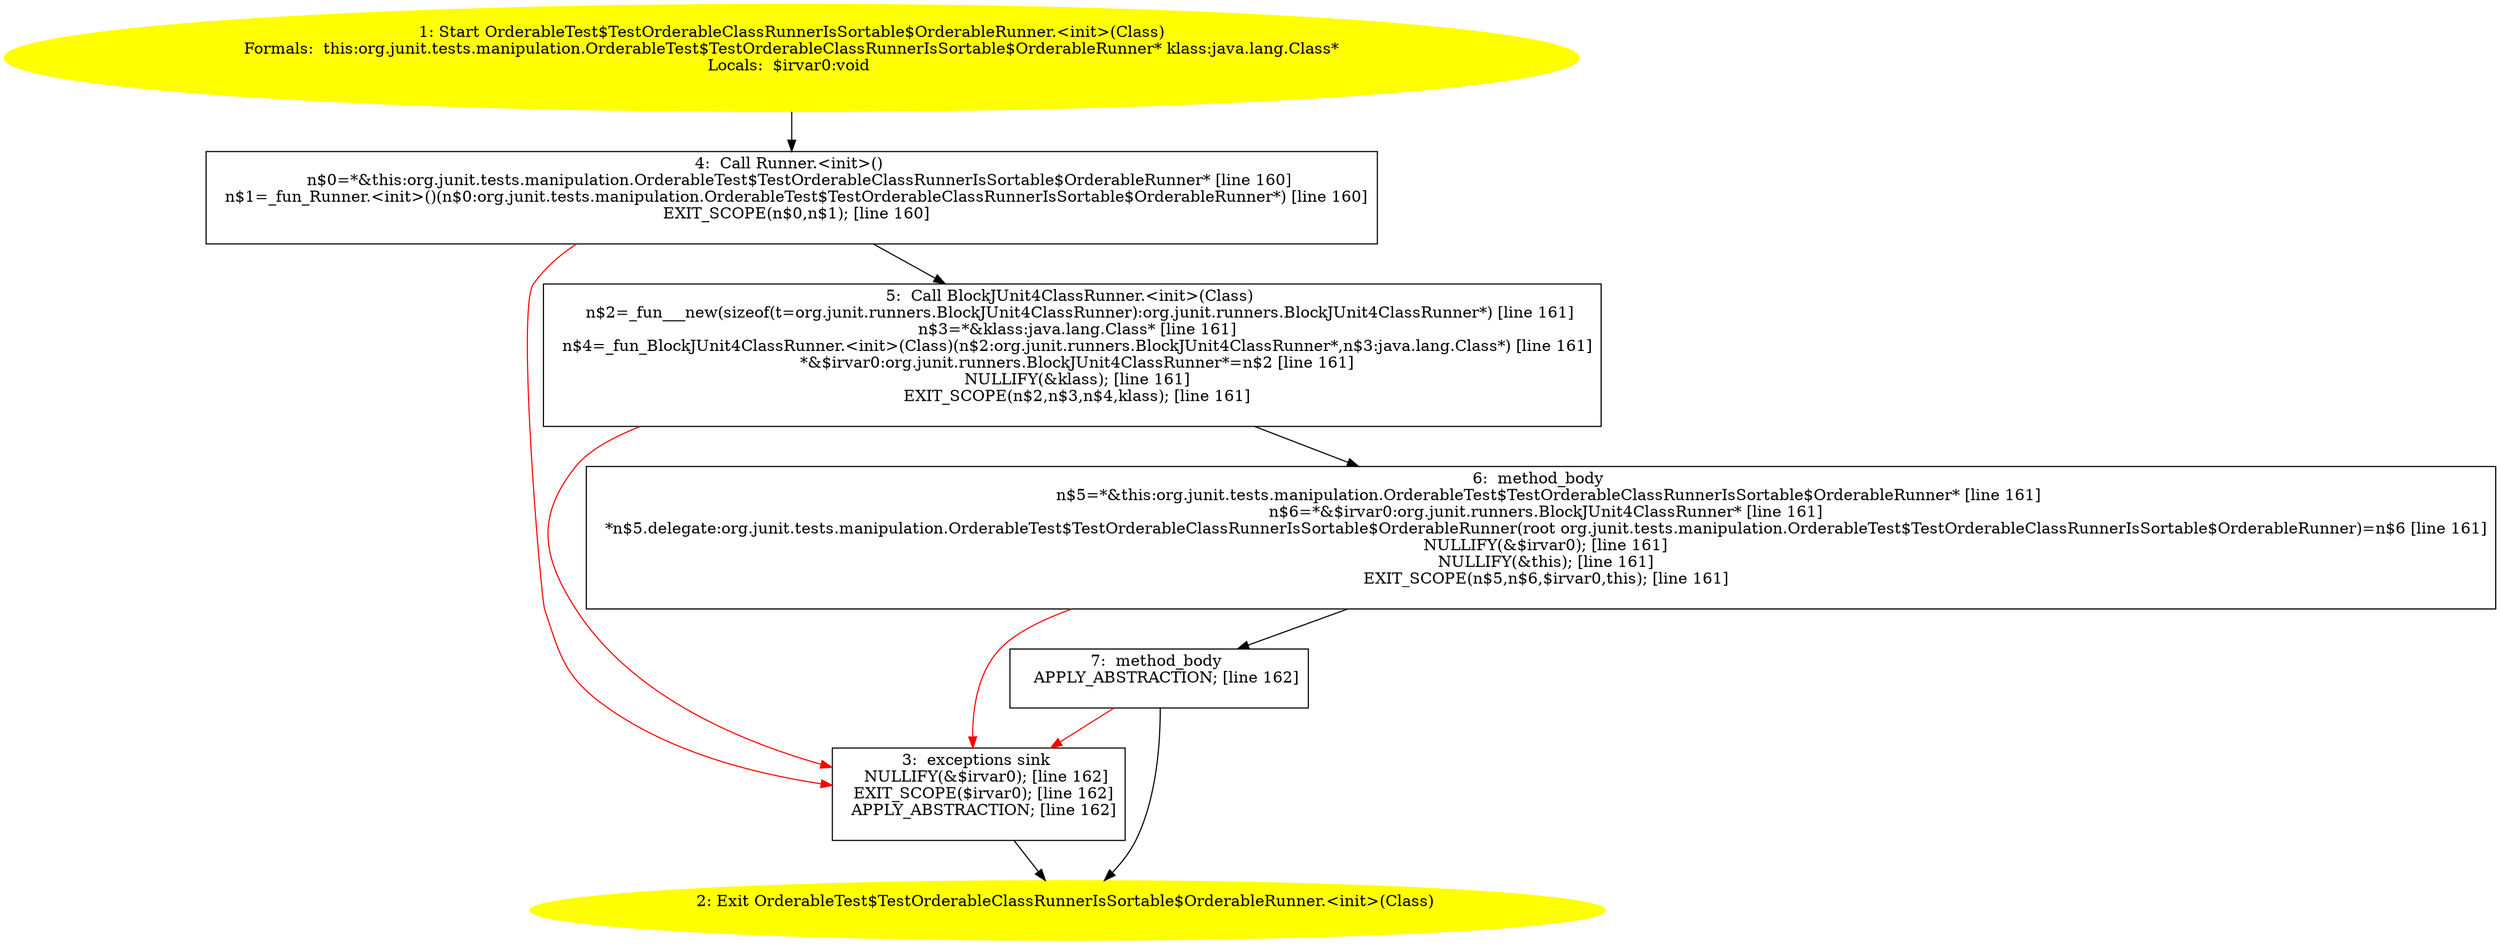/* @generated */
digraph cfg {
"org.junit.tests.manipulation.OrderableTest$TestOrderableClassRunnerIsSortable$OrderableRunner.<init>.4d56127a07f96c205d8ebc70545f6517_1" [label="1: Start OrderableTest$TestOrderableClassRunnerIsSortable$OrderableRunner.<init>(Class)\nFormals:  this:org.junit.tests.manipulation.OrderableTest$TestOrderableClassRunnerIsSortable$OrderableRunner* klass:java.lang.Class*\nLocals:  $irvar0:void \n  " color=yellow style=filled]
	

	 "org.junit.tests.manipulation.OrderableTest$TestOrderableClassRunnerIsSortable$OrderableRunner.<init>.4d56127a07f96c205d8ebc70545f6517_1" -> "org.junit.tests.manipulation.OrderableTest$TestOrderableClassRunnerIsSortable$OrderableRunner.<init>.4d56127a07f96c205d8ebc70545f6517_4" ;
"org.junit.tests.manipulation.OrderableTest$TestOrderableClassRunnerIsSortable$OrderableRunner.<init>.4d56127a07f96c205d8ebc70545f6517_2" [label="2: Exit OrderableTest$TestOrderableClassRunnerIsSortable$OrderableRunner.<init>(Class) \n  " color=yellow style=filled]
	

"org.junit.tests.manipulation.OrderableTest$TestOrderableClassRunnerIsSortable$OrderableRunner.<init>.4d56127a07f96c205d8ebc70545f6517_3" [label="3:  exceptions sink \n   NULLIFY(&$irvar0); [line 162]\n  EXIT_SCOPE($irvar0); [line 162]\n  APPLY_ABSTRACTION; [line 162]\n " shape="box"]
	

	 "org.junit.tests.manipulation.OrderableTest$TestOrderableClassRunnerIsSortable$OrderableRunner.<init>.4d56127a07f96c205d8ebc70545f6517_3" -> "org.junit.tests.manipulation.OrderableTest$TestOrderableClassRunnerIsSortable$OrderableRunner.<init>.4d56127a07f96c205d8ebc70545f6517_2" ;
"org.junit.tests.manipulation.OrderableTest$TestOrderableClassRunnerIsSortable$OrderableRunner.<init>.4d56127a07f96c205d8ebc70545f6517_4" [label="4:  Call Runner.<init>() \n   n$0=*&this:org.junit.tests.manipulation.OrderableTest$TestOrderableClassRunnerIsSortable$OrderableRunner* [line 160]\n  n$1=_fun_Runner.<init>()(n$0:org.junit.tests.manipulation.OrderableTest$TestOrderableClassRunnerIsSortable$OrderableRunner*) [line 160]\n  EXIT_SCOPE(n$0,n$1); [line 160]\n " shape="box"]
	

	 "org.junit.tests.manipulation.OrderableTest$TestOrderableClassRunnerIsSortable$OrderableRunner.<init>.4d56127a07f96c205d8ebc70545f6517_4" -> "org.junit.tests.manipulation.OrderableTest$TestOrderableClassRunnerIsSortable$OrderableRunner.<init>.4d56127a07f96c205d8ebc70545f6517_5" ;
	 "org.junit.tests.manipulation.OrderableTest$TestOrderableClassRunnerIsSortable$OrderableRunner.<init>.4d56127a07f96c205d8ebc70545f6517_4" -> "org.junit.tests.manipulation.OrderableTest$TestOrderableClassRunnerIsSortable$OrderableRunner.<init>.4d56127a07f96c205d8ebc70545f6517_3" [color="red" ];
"org.junit.tests.manipulation.OrderableTest$TestOrderableClassRunnerIsSortable$OrderableRunner.<init>.4d56127a07f96c205d8ebc70545f6517_5" [label="5:  Call BlockJUnit4ClassRunner.<init>(Class) \n   n$2=_fun___new(sizeof(t=org.junit.runners.BlockJUnit4ClassRunner):org.junit.runners.BlockJUnit4ClassRunner*) [line 161]\n  n$3=*&klass:java.lang.Class* [line 161]\n  n$4=_fun_BlockJUnit4ClassRunner.<init>(Class)(n$2:org.junit.runners.BlockJUnit4ClassRunner*,n$3:java.lang.Class*) [line 161]\n  *&$irvar0:org.junit.runners.BlockJUnit4ClassRunner*=n$2 [line 161]\n  NULLIFY(&klass); [line 161]\n  EXIT_SCOPE(n$2,n$3,n$4,klass); [line 161]\n " shape="box"]
	

	 "org.junit.tests.manipulation.OrderableTest$TestOrderableClassRunnerIsSortable$OrderableRunner.<init>.4d56127a07f96c205d8ebc70545f6517_5" -> "org.junit.tests.manipulation.OrderableTest$TestOrderableClassRunnerIsSortable$OrderableRunner.<init>.4d56127a07f96c205d8ebc70545f6517_6" ;
	 "org.junit.tests.manipulation.OrderableTest$TestOrderableClassRunnerIsSortable$OrderableRunner.<init>.4d56127a07f96c205d8ebc70545f6517_5" -> "org.junit.tests.manipulation.OrderableTest$TestOrderableClassRunnerIsSortable$OrderableRunner.<init>.4d56127a07f96c205d8ebc70545f6517_3" [color="red" ];
"org.junit.tests.manipulation.OrderableTest$TestOrderableClassRunnerIsSortable$OrderableRunner.<init>.4d56127a07f96c205d8ebc70545f6517_6" [label="6:  method_body \n   n$5=*&this:org.junit.tests.manipulation.OrderableTest$TestOrderableClassRunnerIsSortable$OrderableRunner* [line 161]\n  n$6=*&$irvar0:org.junit.runners.BlockJUnit4ClassRunner* [line 161]\n  *n$5.delegate:org.junit.tests.manipulation.OrderableTest$TestOrderableClassRunnerIsSortable$OrderableRunner(root org.junit.tests.manipulation.OrderableTest$TestOrderableClassRunnerIsSortable$OrderableRunner)=n$6 [line 161]\n  NULLIFY(&$irvar0); [line 161]\n  NULLIFY(&this); [line 161]\n  EXIT_SCOPE(n$5,n$6,$irvar0,this); [line 161]\n " shape="box"]
	

	 "org.junit.tests.manipulation.OrderableTest$TestOrderableClassRunnerIsSortable$OrderableRunner.<init>.4d56127a07f96c205d8ebc70545f6517_6" -> "org.junit.tests.manipulation.OrderableTest$TestOrderableClassRunnerIsSortable$OrderableRunner.<init>.4d56127a07f96c205d8ebc70545f6517_7" ;
	 "org.junit.tests.manipulation.OrderableTest$TestOrderableClassRunnerIsSortable$OrderableRunner.<init>.4d56127a07f96c205d8ebc70545f6517_6" -> "org.junit.tests.manipulation.OrderableTest$TestOrderableClassRunnerIsSortable$OrderableRunner.<init>.4d56127a07f96c205d8ebc70545f6517_3" [color="red" ];
"org.junit.tests.manipulation.OrderableTest$TestOrderableClassRunnerIsSortable$OrderableRunner.<init>.4d56127a07f96c205d8ebc70545f6517_7" [label="7:  method_body \n   APPLY_ABSTRACTION; [line 162]\n " shape="box"]
	

	 "org.junit.tests.manipulation.OrderableTest$TestOrderableClassRunnerIsSortable$OrderableRunner.<init>.4d56127a07f96c205d8ebc70545f6517_7" -> "org.junit.tests.manipulation.OrderableTest$TestOrderableClassRunnerIsSortable$OrderableRunner.<init>.4d56127a07f96c205d8ebc70545f6517_2" ;
	 "org.junit.tests.manipulation.OrderableTest$TestOrderableClassRunnerIsSortable$OrderableRunner.<init>.4d56127a07f96c205d8ebc70545f6517_7" -> "org.junit.tests.manipulation.OrderableTest$TestOrderableClassRunnerIsSortable$OrderableRunner.<init>.4d56127a07f96c205d8ebc70545f6517_3" [color="red" ];
}
